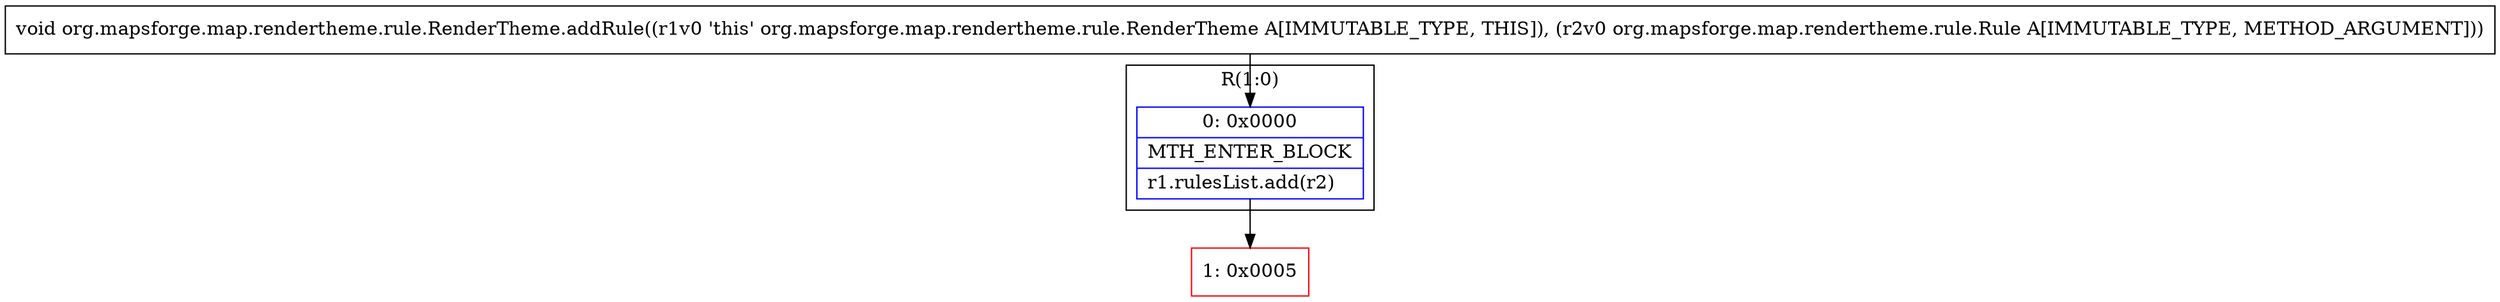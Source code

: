 digraph "CFG fororg.mapsforge.map.rendertheme.rule.RenderTheme.addRule(Lorg\/mapsforge\/map\/rendertheme\/rule\/Rule;)V" {
subgraph cluster_Region_1568642274 {
label = "R(1:0)";
node [shape=record,color=blue];
Node_0 [shape=record,label="{0\:\ 0x0000|MTH_ENTER_BLOCK\l|r1.rulesList.add(r2)\l}"];
}
Node_1 [shape=record,color=red,label="{1\:\ 0x0005}"];
MethodNode[shape=record,label="{void org.mapsforge.map.rendertheme.rule.RenderTheme.addRule((r1v0 'this' org.mapsforge.map.rendertheme.rule.RenderTheme A[IMMUTABLE_TYPE, THIS]), (r2v0 org.mapsforge.map.rendertheme.rule.Rule A[IMMUTABLE_TYPE, METHOD_ARGUMENT])) }"];
MethodNode -> Node_0;
Node_0 -> Node_1;
}


